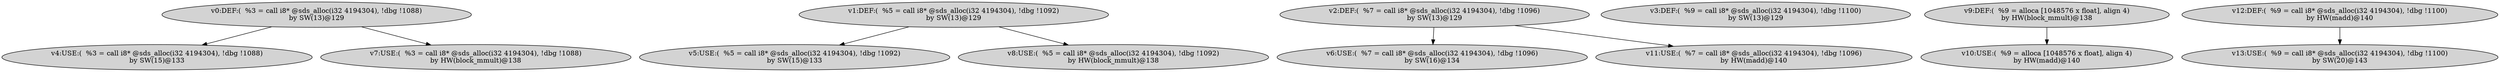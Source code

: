 digraph defuse_graph {
v0 [label = "v0:DEF:(  %3 = call i8* @sds_alloc(i32 4194304), !dbg !1088)\nby SW(13)@129" ,style=filled];
v1 [label = "v1:DEF:(  %5 = call i8* @sds_alloc(i32 4194304), !dbg !1092)\nby SW(13)@129" ,style=filled];
v2 [label = "v2:DEF:(  %7 = call i8* @sds_alloc(i32 4194304), !dbg !1096)\nby SW(13)@129" ,style=filled];
v3 [label = "v3:DEF:(  %9 = call i8* @sds_alloc(i32 4194304), !dbg !1100)\nby SW(13)@129" ,style=filled];
v4 [label = "v4:USE:(  %3 = call i8* @sds_alloc(i32 4194304), !dbg !1088)\nby SW(15)@133" ,style=filled];
v5 [label = "v5:USE:(  %5 = call i8* @sds_alloc(i32 4194304), !dbg !1092)\nby SW(15)@133" ,style=filled];
v6 [label = "v6:USE:(  %7 = call i8* @sds_alloc(i32 4194304), !dbg !1096)\nby SW(16)@134" ,style=filled];
v7 [label = "v7:USE:(  %3 = call i8* @sds_alloc(i32 4194304), !dbg !1088)\nby HW(block_mmult)@138" ,style=filled];
v8 [label = "v8:USE:(  %5 = call i8* @sds_alloc(i32 4194304), !dbg !1092)\nby HW(block_mmult)@138" ,style=filled];
v9 [label = "v9:DEF:(  %9 = alloca [1048576 x float], align 4)\nby HW(block_mmult)@138" ,style=filled];
v10 [label = "v10:USE:(  %9 = alloca [1048576 x float], align 4)\nby HW(madd)@140" ,style=filled];
v11 [label = "v11:USE:(  %7 = call i8* @sds_alloc(i32 4194304), !dbg !1096)\nby HW(madd)@140" ,style=filled];
v12 [label = "v12:DEF:(  %9 = call i8* @sds_alloc(i32 4194304), !dbg !1100)\nby HW(madd)@140" ,style=filled];
v13 [label = "v13:USE:(  %9 = call i8* @sds_alloc(i32 4194304), !dbg !1100)\nby SW(20)@143" ,style=filled];
v0 -> v4;
v1 -> v5;
v2 -> v6;
v0 -> v7;
v1 -> v8;
v9 -> v10;
v2 -> v11;
v12 -> v13;
}
